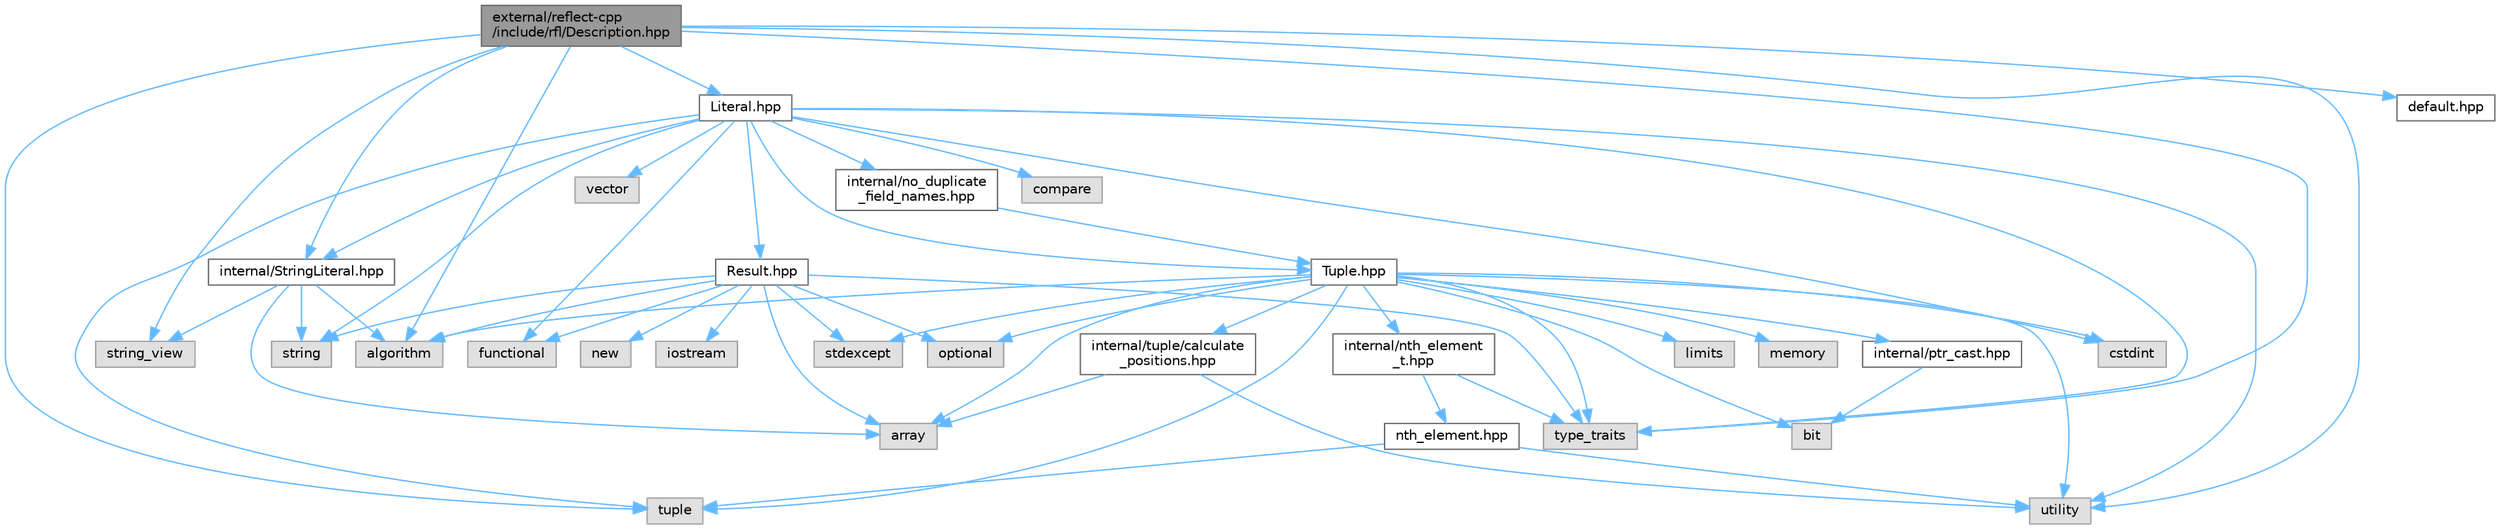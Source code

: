 digraph "external/reflect-cpp/include/rfl/Description.hpp"
{
 // LATEX_PDF_SIZE
  bgcolor="transparent";
  edge [fontname=Helvetica,fontsize=10,labelfontname=Helvetica,labelfontsize=10];
  node [fontname=Helvetica,fontsize=10,shape=box,height=0.2,width=0.4];
  Node1 [id="Node000001",label="external/reflect-cpp\l/include/rfl/Description.hpp",height=0.2,width=0.4,color="gray40", fillcolor="grey60", style="filled", fontcolor="black",tooltip=" "];
  Node1 -> Node2 [id="edge56_Node000001_Node000002",color="steelblue1",style="solid",tooltip=" "];
  Node2 [id="Node000002",label="algorithm",height=0.2,width=0.4,color="grey60", fillcolor="#E0E0E0", style="filled",tooltip=" "];
  Node1 -> Node3 [id="edge57_Node000001_Node000003",color="steelblue1",style="solid",tooltip=" "];
  Node3 [id="Node000003",label="string_view",height=0.2,width=0.4,color="grey60", fillcolor="#E0E0E0", style="filled",tooltip=" "];
  Node1 -> Node4 [id="edge58_Node000001_Node000004",color="steelblue1",style="solid",tooltip=" "];
  Node4 [id="Node000004",label="tuple",height=0.2,width=0.4,color="grey60", fillcolor="#E0E0E0", style="filled",tooltip=" "];
  Node1 -> Node5 [id="edge59_Node000001_Node000005",color="steelblue1",style="solid",tooltip=" "];
  Node5 [id="Node000005",label="type_traits",height=0.2,width=0.4,color="grey60", fillcolor="#E0E0E0", style="filled",tooltip=" "];
  Node1 -> Node6 [id="edge60_Node000001_Node000006",color="steelblue1",style="solid",tooltip=" "];
  Node6 [id="Node000006",label="utility",height=0.2,width=0.4,color="grey60", fillcolor="#E0E0E0", style="filled",tooltip=" "];
  Node1 -> Node7 [id="edge61_Node000001_Node000007",color="steelblue1",style="solid",tooltip=" "];
  Node7 [id="Node000007",label="Literal.hpp",height=0.2,width=0.4,color="grey40", fillcolor="white", style="filled",URL="$_literal_8hpp.html",tooltip=" "];
  Node7 -> Node8 [id="edge62_Node000007_Node000008",color="steelblue1",style="solid",tooltip=" "];
  Node8 [id="Node000008",label="compare",height=0.2,width=0.4,color="grey60", fillcolor="#E0E0E0", style="filled",tooltip=" "];
  Node7 -> Node9 [id="edge63_Node000007_Node000009",color="steelblue1",style="solid",tooltip=" "];
  Node9 [id="Node000009",label="cstdint",height=0.2,width=0.4,color="grey60", fillcolor="#E0E0E0", style="filled",tooltip=" "];
  Node7 -> Node10 [id="edge64_Node000007_Node000010",color="steelblue1",style="solid",tooltip=" "];
  Node10 [id="Node000010",label="functional",height=0.2,width=0.4,color="grey60", fillcolor="#E0E0E0", style="filled",tooltip=" "];
  Node7 -> Node11 [id="edge65_Node000007_Node000011",color="steelblue1",style="solid",tooltip=" "];
  Node11 [id="Node000011",label="string",height=0.2,width=0.4,color="grey60", fillcolor="#E0E0E0", style="filled",tooltip=" "];
  Node7 -> Node4 [id="edge66_Node000007_Node000004",color="steelblue1",style="solid",tooltip=" "];
  Node7 -> Node5 [id="edge67_Node000007_Node000005",color="steelblue1",style="solid",tooltip=" "];
  Node7 -> Node6 [id="edge68_Node000007_Node000006",color="steelblue1",style="solid",tooltip=" "];
  Node7 -> Node12 [id="edge69_Node000007_Node000012",color="steelblue1",style="solid",tooltip=" "];
  Node12 [id="Node000012",label="vector",height=0.2,width=0.4,color="grey60", fillcolor="#E0E0E0", style="filled",tooltip=" "];
  Node7 -> Node13 [id="edge70_Node000007_Node000013",color="steelblue1",style="solid",tooltip=" "];
  Node13 [id="Node000013",label="Result.hpp",height=0.2,width=0.4,color="grey40", fillcolor="white", style="filled",URL="$_result_8hpp.html",tooltip=" "];
  Node13 -> Node2 [id="edge71_Node000013_Node000002",color="steelblue1",style="solid",tooltip=" "];
  Node13 -> Node14 [id="edge72_Node000013_Node000014",color="steelblue1",style="solid",tooltip=" "];
  Node14 [id="Node000014",label="array",height=0.2,width=0.4,color="grey60", fillcolor="#E0E0E0", style="filled",tooltip=" "];
  Node13 -> Node10 [id="edge73_Node000013_Node000010",color="steelblue1",style="solid",tooltip=" "];
  Node13 -> Node15 [id="edge74_Node000013_Node000015",color="steelblue1",style="solid",tooltip=" "];
  Node15 [id="Node000015",label="iostream",height=0.2,width=0.4,color="grey60", fillcolor="#E0E0E0", style="filled",tooltip=" "];
  Node13 -> Node16 [id="edge75_Node000013_Node000016",color="steelblue1",style="solid",tooltip=" "];
  Node16 [id="Node000016",label="new",height=0.2,width=0.4,color="grey60", fillcolor="#E0E0E0", style="filled",tooltip=" "];
  Node13 -> Node17 [id="edge76_Node000013_Node000017",color="steelblue1",style="solid",tooltip=" "];
  Node17 [id="Node000017",label="optional",height=0.2,width=0.4,color="grey60", fillcolor="#E0E0E0", style="filled",tooltip=" "];
  Node13 -> Node18 [id="edge77_Node000013_Node000018",color="steelblue1",style="solid",tooltip=" "];
  Node18 [id="Node000018",label="stdexcept",height=0.2,width=0.4,color="grey60", fillcolor="#E0E0E0", style="filled",tooltip=" "];
  Node13 -> Node11 [id="edge78_Node000013_Node000011",color="steelblue1",style="solid",tooltip=" "];
  Node13 -> Node5 [id="edge79_Node000013_Node000005",color="steelblue1",style="solid",tooltip=" "];
  Node7 -> Node19 [id="edge80_Node000007_Node000019",color="steelblue1",style="solid",tooltip=" "];
  Node19 [id="Node000019",label="Tuple.hpp",height=0.2,width=0.4,color="grey40", fillcolor="white", style="filled",URL="$_tuple_8hpp.html",tooltip=" "];
  Node19 -> Node2 [id="edge81_Node000019_Node000002",color="steelblue1",style="solid",tooltip=" "];
  Node19 -> Node14 [id="edge82_Node000019_Node000014",color="steelblue1",style="solid",tooltip=" "];
  Node19 -> Node20 [id="edge83_Node000019_Node000020",color="steelblue1",style="solid",tooltip=" "];
  Node20 [id="Node000020",label="bit",height=0.2,width=0.4,color="grey60", fillcolor="#E0E0E0", style="filled",tooltip=" "];
  Node19 -> Node9 [id="edge84_Node000019_Node000009",color="steelblue1",style="solid",tooltip=" "];
  Node19 -> Node21 [id="edge85_Node000019_Node000021",color="steelblue1",style="solid",tooltip=" "];
  Node21 [id="Node000021",label="limits",height=0.2,width=0.4,color="grey60", fillcolor="#E0E0E0", style="filled",tooltip=" "];
  Node19 -> Node22 [id="edge86_Node000019_Node000022",color="steelblue1",style="solid",tooltip=" "];
  Node22 [id="Node000022",label="memory",height=0.2,width=0.4,color="grey60", fillcolor="#E0E0E0", style="filled",tooltip=" "];
  Node19 -> Node17 [id="edge87_Node000019_Node000017",color="steelblue1",style="solid",tooltip=" "];
  Node19 -> Node18 [id="edge88_Node000019_Node000018",color="steelblue1",style="solid",tooltip=" "];
  Node19 -> Node4 [id="edge89_Node000019_Node000004",color="steelblue1",style="solid",tooltip=" "];
  Node19 -> Node5 [id="edge90_Node000019_Node000005",color="steelblue1",style="solid",tooltip=" "];
  Node19 -> Node6 [id="edge91_Node000019_Node000006",color="steelblue1",style="solid",tooltip=" "];
  Node19 -> Node23 [id="edge92_Node000019_Node000023",color="steelblue1",style="solid",tooltip=" "];
  Node23 [id="Node000023",label="internal/nth_element\l_t.hpp",height=0.2,width=0.4,color="grey40", fillcolor="white", style="filled",URL="$nth__element__t_8hpp.html",tooltip=" "];
  Node23 -> Node5 [id="edge93_Node000023_Node000005",color="steelblue1",style="solid",tooltip=" "];
  Node23 -> Node24 [id="edge94_Node000023_Node000024",color="steelblue1",style="solid",tooltip=" "];
  Node24 [id="Node000024",label="nth_element.hpp",height=0.2,width=0.4,color="grey40", fillcolor="white", style="filled",URL="$nth__element_8hpp.html",tooltip=" "];
  Node24 -> Node4 [id="edge95_Node000024_Node000004",color="steelblue1",style="solid",tooltip=" "];
  Node24 -> Node6 [id="edge96_Node000024_Node000006",color="steelblue1",style="solid",tooltip=" "];
  Node19 -> Node25 [id="edge97_Node000019_Node000025",color="steelblue1",style="solid",tooltip=" "];
  Node25 [id="Node000025",label="internal/ptr_cast.hpp",height=0.2,width=0.4,color="grey40", fillcolor="white", style="filled",URL="$ptr__cast_8hpp.html",tooltip=" "];
  Node25 -> Node20 [id="edge98_Node000025_Node000020",color="steelblue1",style="solid",tooltip=" "];
  Node19 -> Node26 [id="edge99_Node000019_Node000026",color="steelblue1",style="solid",tooltip=" "];
  Node26 [id="Node000026",label="internal/tuple/calculate\l_positions.hpp",height=0.2,width=0.4,color="grey40", fillcolor="white", style="filled",URL="$calculate__positions_8hpp.html",tooltip=" "];
  Node26 -> Node14 [id="edge100_Node000026_Node000014",color="steelblue1",style="solid",tooltip=" "];
  Node26 -> Node6 [id="edge101_Node000026_Node000006",color="steelblue1",style="solid",tooltip=" "];
  Node7 -> Node27 [id="edge102_Node000007_Node000027",color="steelblue1",style="solid",tooltip=" "];
  Node27 [id="Node000027",label="internal/StringLiteral.hpp",height=0.2,width=0.4,color="grey40", fillcolor="white", style="filled",URL="$_string_literal_8hpp.html",tooltip=" "];
  Node27 -> Node2 [id="edge103_Node000027_Node000002",color="steelblue1",style="solid",tooltip=" "];
  Node27 -> Node14 [id="edge104_Node000027_Node000014",color="steelblue1",style="solid",tooltip=" "];
  Node27 -> Node11 [id="edge105_Node000027_Node000011",color="steelblue1",style="solid",tooltip=" "];
  Node27 -> Node3 [id="edge106_Node000027_Node000003",color="steelblue1",style="solid",tooltip=" "];
  Node7 -> Node28 [id="edge107_Node000007_Node000028",color="steelblue1",style="solid",tooltip=" "];
  Node28 [id="Node000028",label="internal/no_duplicate\l_field_names.hpp",height=0.2,width=0.4,color="grey40", fillcolor="white", style="filled",URL="$no__duplicate__field__names_8hpp.html",tooltip=" "];
  Node28 -> Node19 [id="edge108_Node000028_Node000019",color="steelblue1",style="solid",tooltip=" "];
  Node1 -> Node29 [id="edge109_Node000001_Node000029",color="steelblue1",style="solid",tooltip=" "];
  Node29 [id="Node000029",label="default.hpp",height=0.2,width=0.4,color="grey40", fillcolor="white", style="filled",URL="$default_8hpp.html",tooltip=" "];
  Node1 -> Node27 [id="edge110_Node000001_Node000027",color="steelblue1",style="solid",tooltip=" "];
}
